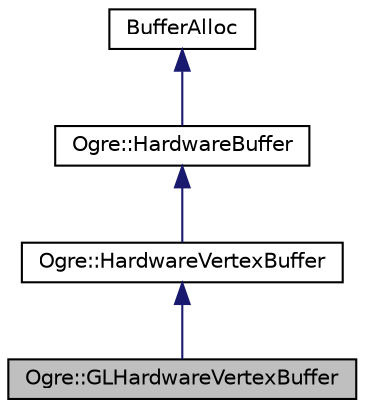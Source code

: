 digraph "Ogre::GLHardwareVertexBuffer"
{
  bgcolor="transparent";
  edge [fontname="Helvetica",fontsize="10",labelfontname="Helvetica",labelfontsize="10"];
  node [fontname="Helvetica",fontsize="10",shape=record];
  Node0 [label="Ogre::GLHardwareVertexBuffer",height=0.2,width=0.4,color="black", fillcolor="grey75", style="filled", fontcolor="black"];
  Node1 -> Node0 [dir="back",color="midnightblue",fontsize="10",style="solid",fontname="Helvetica"];
  Node1 [label="Ogre::HardwareVertexBuffer",height=0.2,width=0.4,color="black",URL="$class_ogre_1_1_hardware_vertex_buffer.html",tooltip="Specialisation of HardwareBuffer for a vertex buffer. "];
  Node2 -> Node1 [dir="back",color="midnightblue",fontsize="10",style="solid",fontname="Helvetica"];
  Node2 [label="Ogre::HardwareBuffer",height=0.2,width=0.4,color="black",URL="$class_ogre_1_1_hardware_buffer.html",tooltip="Abstract class defining common features of hardware buffers. "];
  Node3 -> Node2 [dir="back",color="midnightblue",fontsize="10",style="solid",fontname="Helvetica"];
  Node3 [label="BufferAlloc",height=0.2,width=0.4,color="black",URL="$class_ogre_1_1_allocated_object.html"];
}
